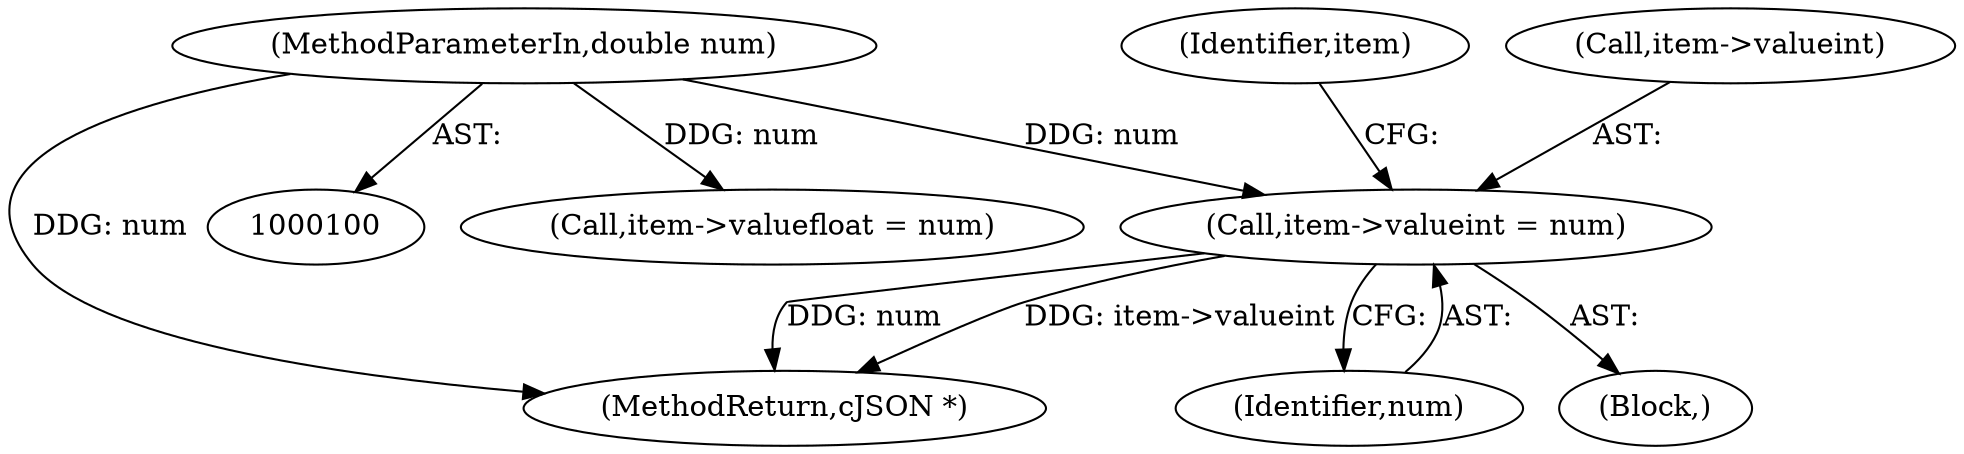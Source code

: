 digraph "1_iperf_91f2fa59e8ed80dfbf400add0164ee0e508e412a_6@pointer" {
"1000120" [label="(Call,item->valueint = num)"];
"1000101" [label="(MethodParameterIn,double num)"];
"1000115" [label="(Call,item->valuefloat = num)"];
"1000126" [label="(Identifier,item)"];
"1000109" [label="(Block,)"];
"1000127" [label="(MethodReturn,cJSON *)"];
"1000121" [label="(Call,item->valueint)"];
"1000101" [label="(MethodParameterIn,double num)"];
"1000124" [label="(Identifier,num)"];
"1000120" [label="(Call,item->valueint = num)"];
"1000120" -> "1000109"  [label="AST: "];
"1000120" -> "1000124"  [label="CFG: "];
"1000121" -> "1000120"  [label="AST: "];
"1000124" -> "1000120"  [label="AST: "];
"1000126" -> "1000120"  [label="CFG: "];
"1000120" -> "1000127"  [label="DDG: num"];
"1000120" -> "1000127"  [label="DDG: item->valueint"];
"1000101" -> "1000120"  [label="DDG: num"];
"1000101" -> "1000100"  [label="AST: "];
"1000101" -> "1000127"  [label="DDG: num"];
"1000101" -> "1000115"  [label="DDG: num"];
}
